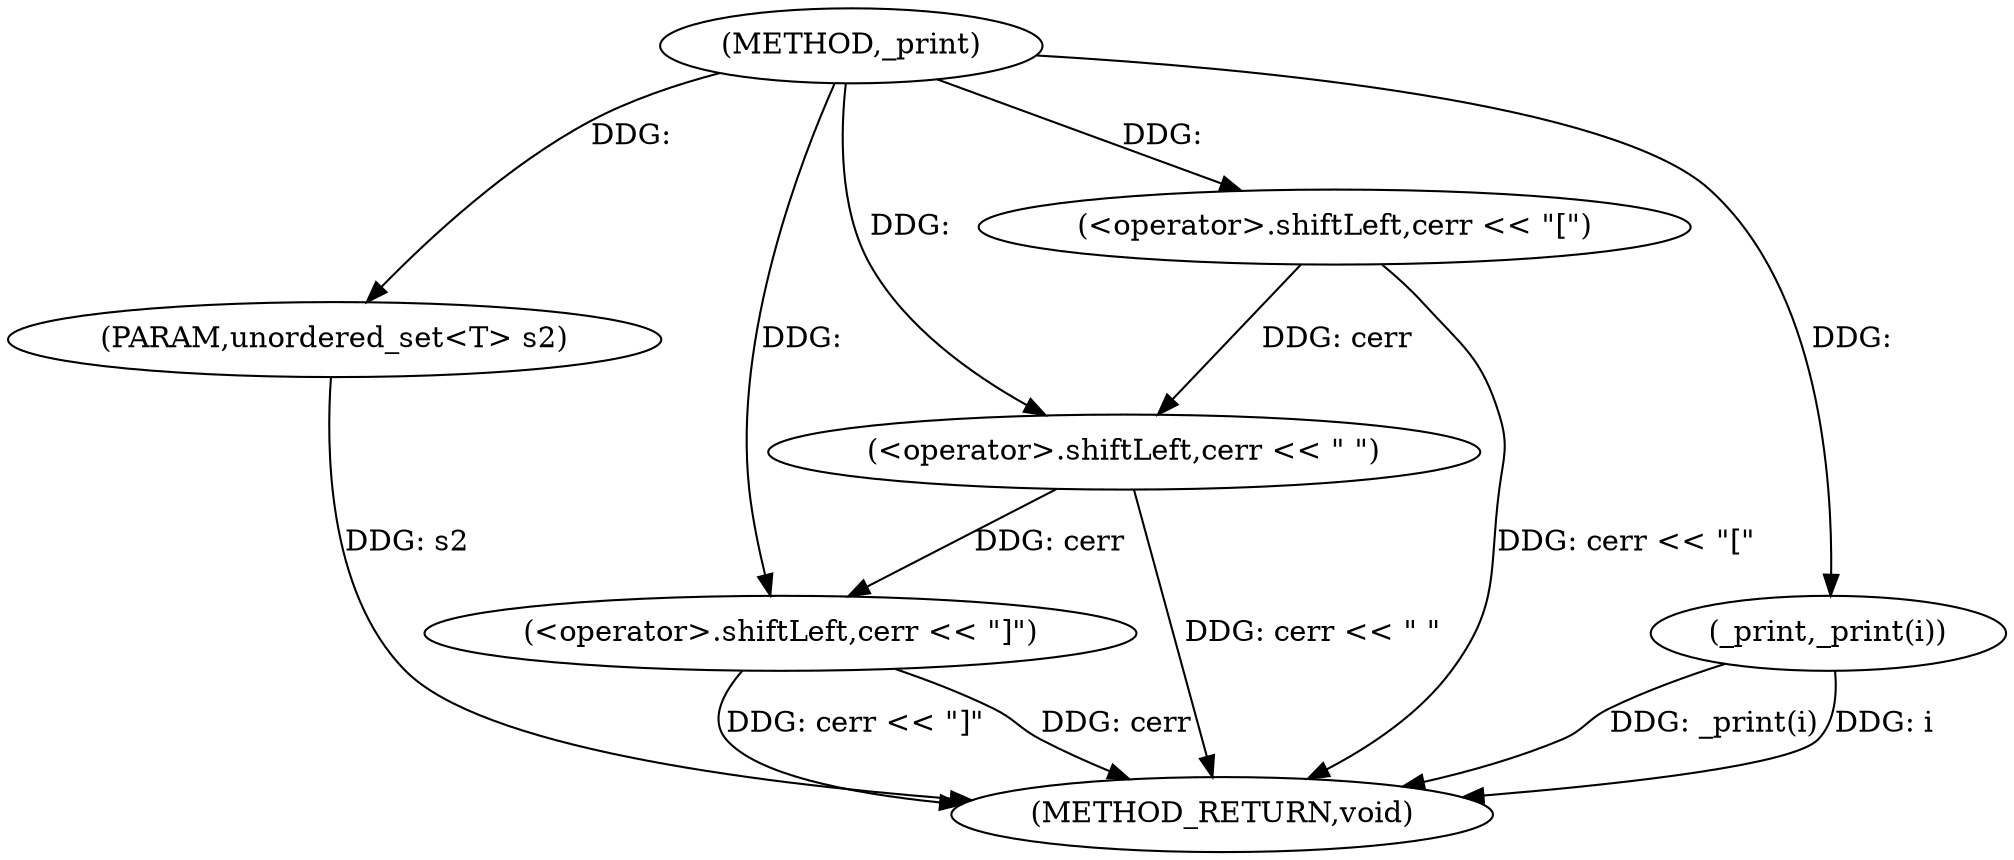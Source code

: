 digraph "_print" {  
"1000271" [label = "(METHOD,_print)" ]
"1000287" [label = "(METHOD_RETURN,void)" ]
"1000272" [label = "(PARAM,unordered_set<T> s2)" ]
"1000274" [label = "(<operator>.shiftLeft,cerr << \"[\")" ]
"1000284" [label = "(<operator>.shiftLeft,cerr << \"]\")" ]
"1000279" [label = "(_print,_print(i))" ]
"1000281" [label = "(<operator>.shiftLeft,cerr << \" \")" ]
  "1000272" -> "1000287"  [ label = "DDG: s2"] 
  "1000274" -> "1000287"  [ label = "DDG: cerr << \"[\""] 
  "1000279" -> "1000287"  [ label = "DDG: _print(i)"] 
  "1000281" -> "1000287"  [ label = "DDG: cerr << \" \""] 
  "1000284" -> "1000287"  [ label = "DDG: cerr"] 
  "1000284" -> "1000287"  [ label = "DDG: cerr << \"]\""] 
  "1000279" -> "1000287"  [ label = "DDG: i"] 
  "1000271" -> "1000272"  [ label = "DDG: "] 
  "1000271" -> "1000274"  [ label = "DDG: "] 
  "1000281" -> "1000284"  [ label = "DDG: cerr"] 
  "1000271" -> "1000284"  [ label = "DDG: "] 
  "1000271" -> "1000279"  [ label = "DDG: "] 
  "1000274" -> "1000281"  [ label = "DDG: cerr"] 
  "1000271" -> "1000281"  [ label = "DDG: "] 
}
